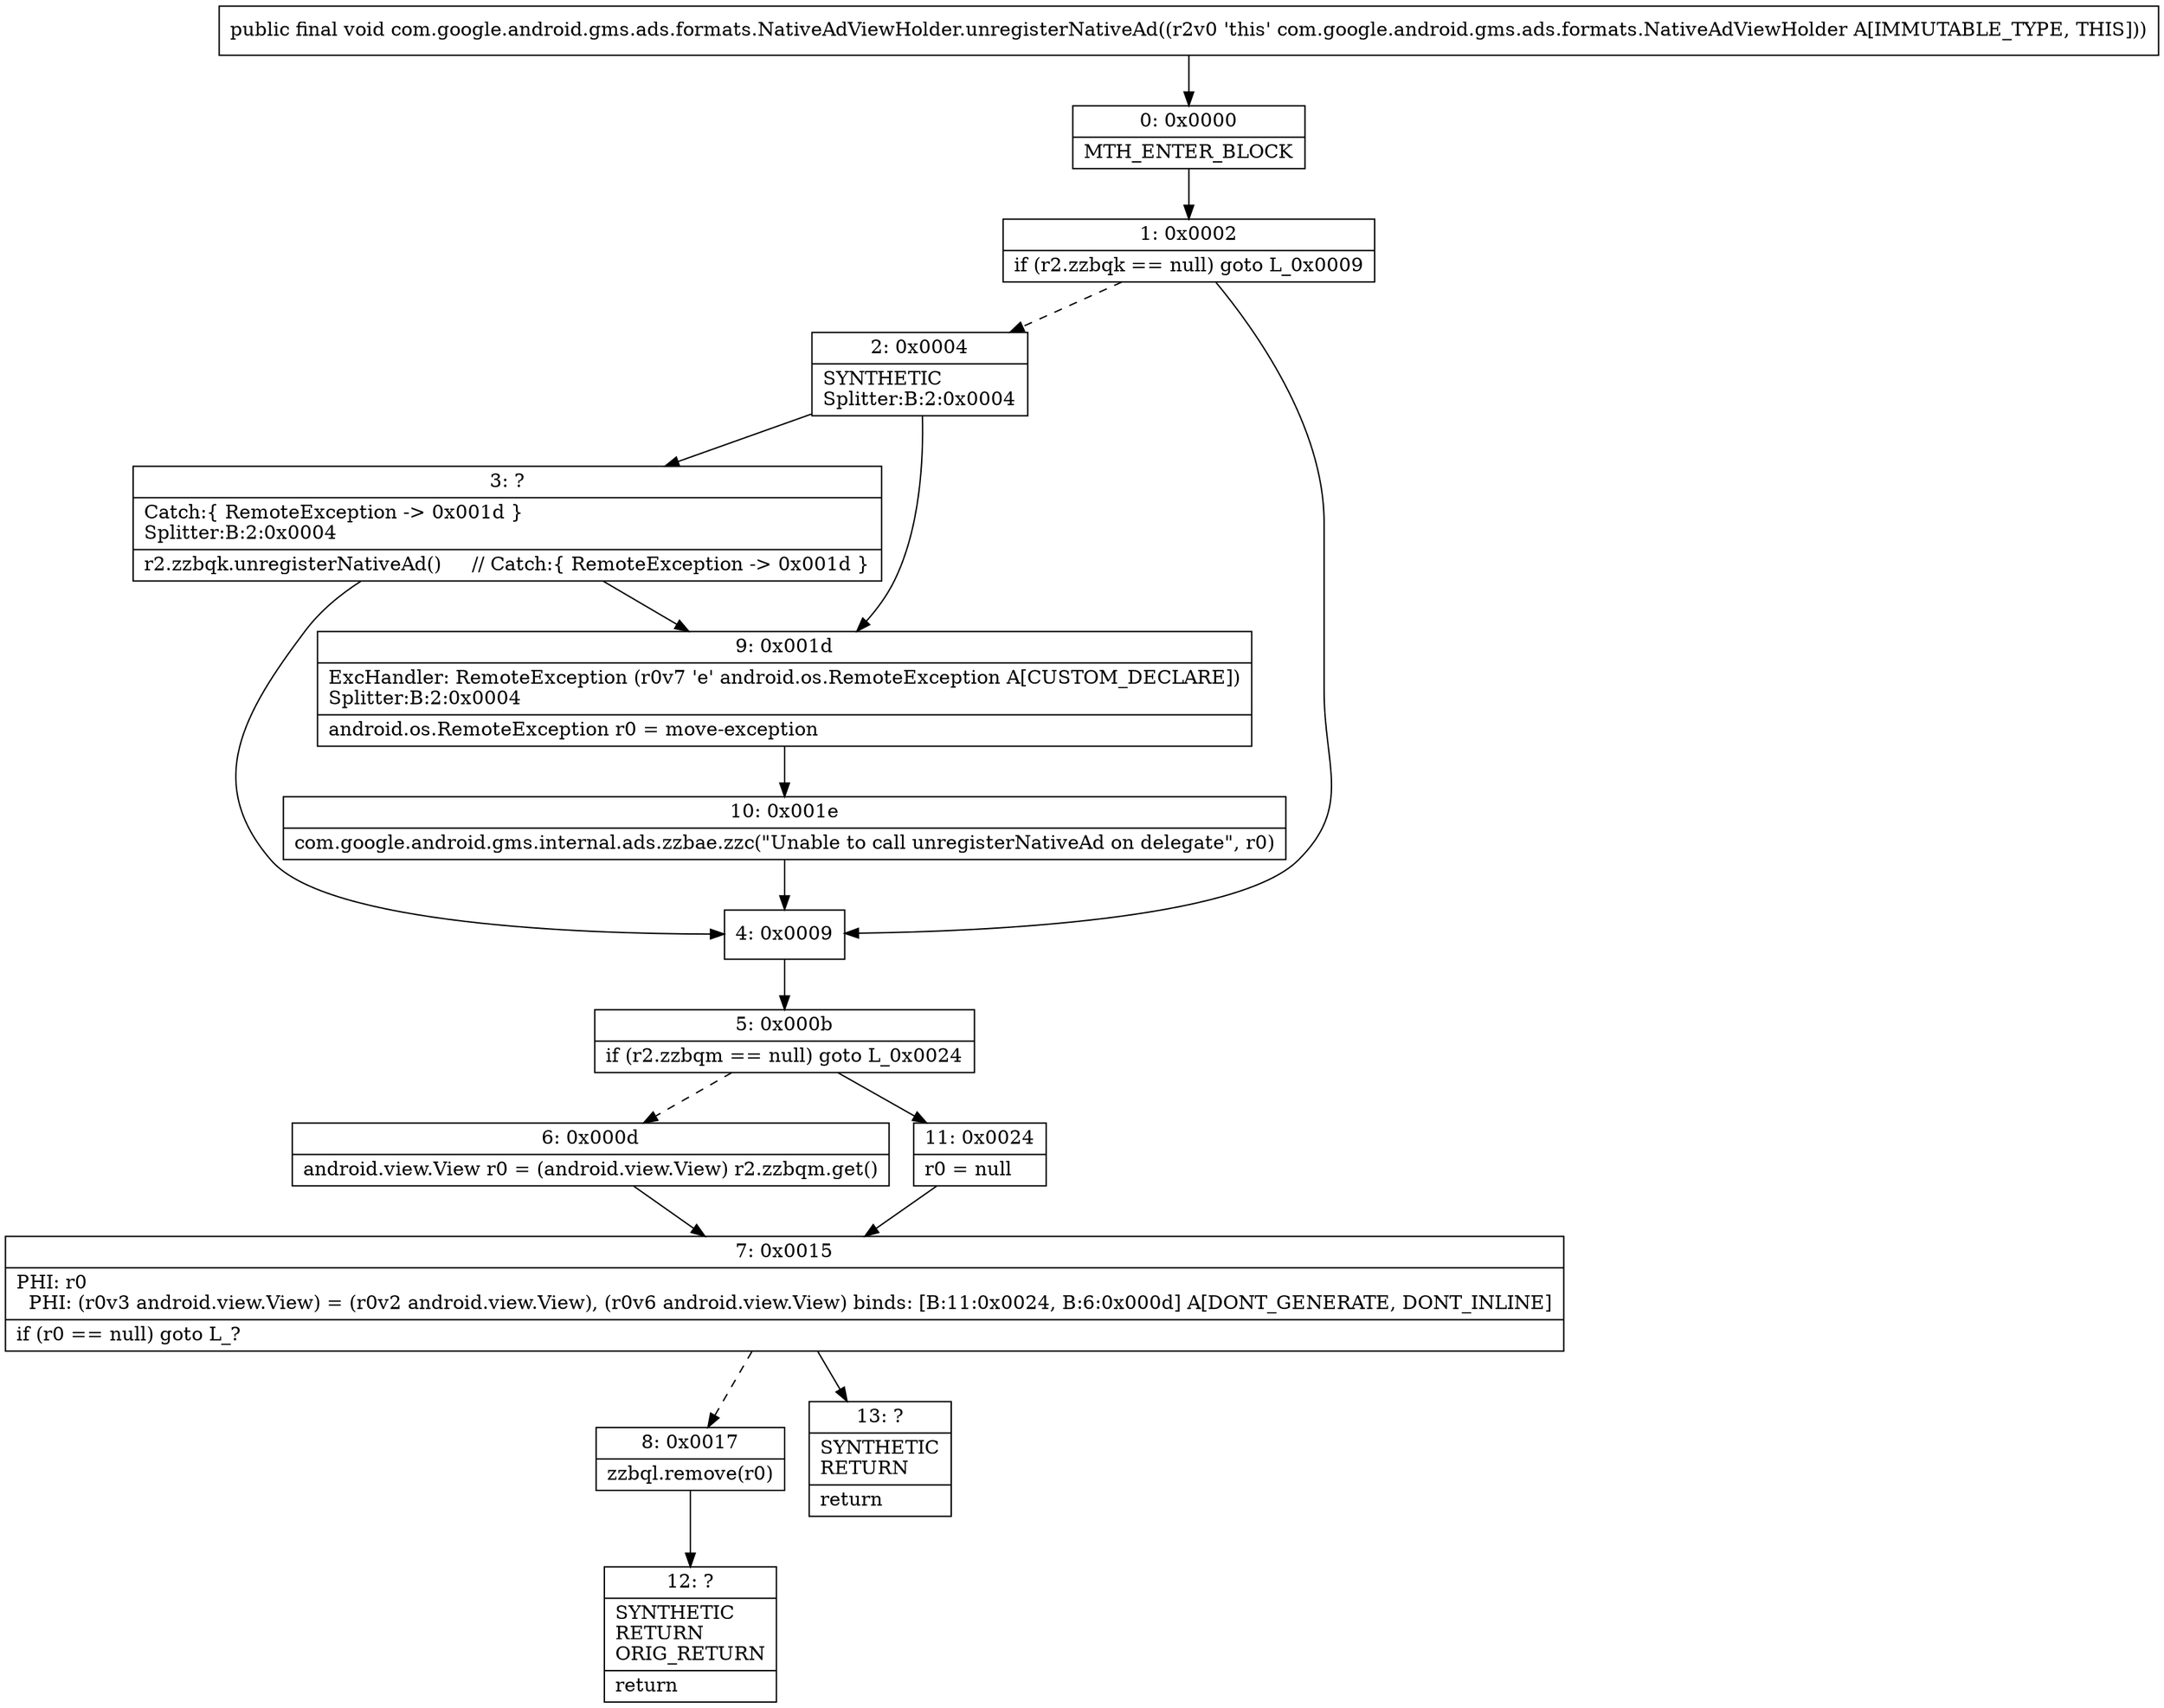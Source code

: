 digraph "CFG forcom.google.android.gms.ads.formats.NativeAdViewHolder.unregisterNativeAd()V" {
Node_0 [shape=record,label="{0\:\ 0x0000|MTH_ENTER_BLOCK\l}"];
Node_1 [shape=record,label="{1\:\ 0x0002|if (r2.zzbqk == null) goto L_0x0009\l}"];
Node_2 [shape=record,label="{2\:\ 0x0004|SYNTHETIC\lSplitter:B:2:0x0004\l}"];
Node_3 [shape=record,label="{3\:\ ?|Catch:\{ RemoteException \-\> 0x001d \}\lSplitter:B:2:0x0004\l|r2.zzbqk.unregisterNativeAd()     \/\/ Catch:\{ RemoteException \-\> 0x001d \}\l}"];
Node_4 [shape=record,label="{4\:\ 0x0009}"];
Node_5 [shape=record,label="{5\:\ 0x000b|if (r2.zzbqm == null) goto L_0x0024\l}"];
Node_6 [shape=record,label="{6\:\ 0x000d|android.view.View r0 = (android.view.View) r2.zzbqm.get()\l}"];
Node_7 [shape=record,label="{7\:\ 0x0015|PHI: r0 \l  PHI: (r0v3 android.view.View) = (r0v2 android.view.View), (r0v6 android.view.View) binds: [B:11:0x0024, B:6:0x000d] A[DONT_GENERATE, DONT_INLINE]\l|if (r0 == null) goto L_?\l}"];
Node_8 [shape=record,label="{8\:\ 0x0017|zzbql.remove(r0)\l}"];
Node_9 [shape=record,label="{9\:\ 0x001d|ExcHandler: RemoteException (r0v7 'e' android.os.RemoteException A[CUSTOM_DECLARE])\lSplitter:B:2:0x0004\l|android.os.RemoteException r0 = move\-exception\l}"];
Node_10 [shape=record,label="{10\:\ 0x001e|com.google.android.gms.internal.ads.zzbae.zzc(\"Unable to call unregisterNativeAd on delegate\", r0)\l}"];
Node_11 [shape=record,label="{11\:\ 0x0024|r0 = null\l}"];
Node_12 [shape=record,label="{12\:\ ?|SYNTHETIC\lRETURN\lORIG_RETURN\l|return\l}"];
Node_13 [shape=record,label="{13\:\ ?|SYNTHETIC\lRETURN\l|return\l}"];
MethodNode[shape=record,label="{public final void com.google.android.gms.ads.formats.NativeAdViewHolder.unregisterNativeAd((r2v0 'this' com.google.android.gms.ads.formats.NativeAdViewHolder A[IMMUTABLE_TYPE, THIS])) }"];
MethodNode -> Node_0;
Node_0 -> Node_1;
Node_1 -> Node_2[style=dashed];
Node_1 -> Node_4;
Node_2 -> Node_3;
Node_2 -> Node_9;
Node_3 -> Node_4;
Node_3 -> Node_9;
Node_4 -> Node_5;
Node_5 -> Node_6[style=dashed];
Node_5 -> Node_11;
Node_6 -> Node_7;
Node_7 -> Node_8[style=dashed];
Node_7 -> Node_13;
Node_8 -> Node_12;
Node_9 -> Node_10;
Node_10 -> Node_4;
Node_11 -> Node_7;
}

